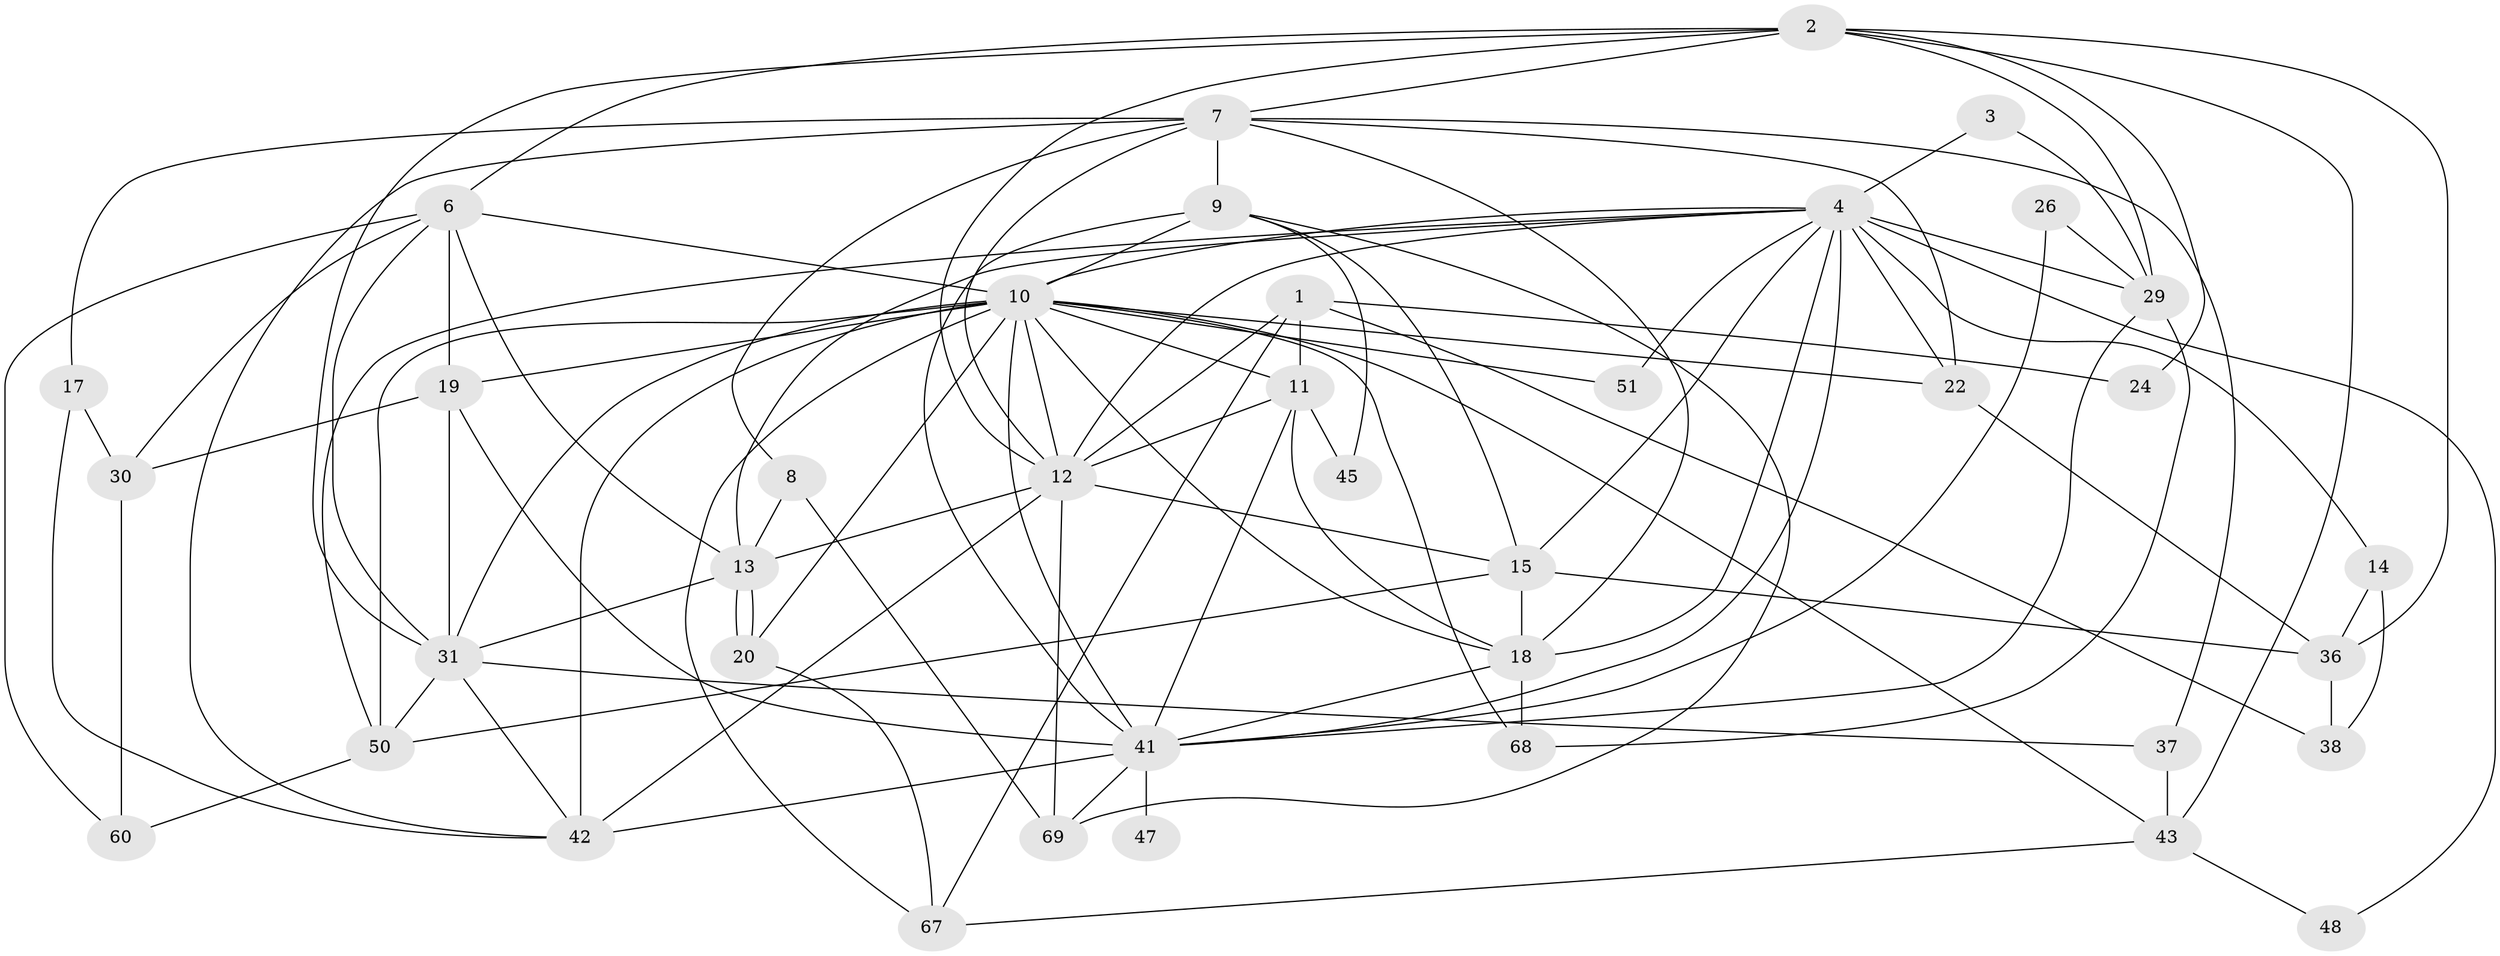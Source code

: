 // original degree distribution, {5: 0.21794871794871795, 4: 0.24358974358974358, 2: 0.19230769230769232, 3: 0.20512820512820512, 7: 0.038461538461538464, 6: 0.07692307692307693, 8: 0.02564102564102564}
// Generated by graph-tools (version 1.1) at 2025/14/03/09/25 04:14:52]
// undirected, 39 vertices, 103 edges
graph export_dot {
graph [start="1"]
  node [color=gray90,style=filled];
  1;
  2 [super="+39"];
  3;
  4 [super="+5+44"];
  6 [super="+40"];
  7 [super="+72+34+16"];
  8;
  9 [super="+61"];
  10 [super="+73+56+55"];
  11 [super="+66"];
  12 [super="+21+25"];
  13 [super="+52+28"];
  14;
  15 [super="+54"];
  17;
  18 [super="+70+27"];
  19 [super="+53+49"];
  20;
  22;
  24;
  26;
  29;
  30 [super="+65"];
  31 [super="+76+63"];
  36;
  37;
  38;
  41 [super="+59+46+62"];
  42 [super="+57"];
  43 [super="+75"];
  45;
  47;
  48;
  50;
  51;
  60;
  67;
  68;
  69;
  1 -- 38;
  1 -- 67;
  1 -- 11;
  1 -- 12;
  1 -- 24;
  2 -- 36;
  2 -- 29;
  2 -- 43;
  2 -- 7;
  2 -- 24;
  2 -- 31;
  2 -- 12;
  2 -- 6;
  3 -- 29;
  3 -- 4;
  4 -- 41 [weight=3];
  4 -- 14;
  4 -- 48;
  4 -- 51;
  4 -- 22;
  4 -- 29;
  4 -- 50;
  4 -- 13;
  4 -- 18;
  4 -- 10;
  4 -- 15;
  4 -- 12;
  6 -- 60;
  6 -- 31;
  6 -- 19;
  6 -- 10;
  6 -- 13;
  6 -- 30;
  7 -- 17;
  7 -- 22;
  7 -- 8;
  7 -- 9;
  7 -- 37;
  7 -- 42;
  7 -- 18 [weight=2];
  7 -- 12 [weight=2];
  8 -- 69;
  8 -- 13;
  9 -- 69;
  9 -- 45;
  9 -- 41 [weight=2];
  9 -- 10;
  9 -- 15;
  10 -- 11;
  10 -- 41;
  10 -- 50;
  10 -- 20;
  10 -- 67;
  10 -- 31;
  10 -- 19 [weight=2];
  10 -- 18 [weight=2];
  10 -- 68;
  10 -- 43;
  10 -- 42;
  10 -- 51;
  10 -- 22;
  10 -- 12;
  11 -- 18;
  11 -- 45;
  11 -- 41;
  11 -- 12;
  12 -- 69;
  12 -- 42 [weight=2];
  12 -- 13 [weight=2];
  12 -- 15;
  13 -- 20;
  13 -- 20;
  13 -- 31;
  14 -- 36;
  14 -- 38;
  15 -- 50;
  15 -- 36;
  15 -- 18 [weight=2];
  17 -- 42;
  17 -- 30;
  18 -- 68;
  18 -- 41;
  19 -- 41;
  19 -- 31 [weight=2];
  19 -- 30;
  20 -- 67;
  22 -- 36;
  26 -- 29;
  26 -- 41;
  29 -- 68;
  29 -- 41;
  30 -- 60;
  31 -- 37;
  31 -- 50;
  31 -- 42;
  36 -- 38;
  37 -- 43;
  41 -- 69;
  41 -- 47 [weight=2];
  41 -- 42;
  43 -- 48;
  43 -- 67;
  50 -- 60;
}
